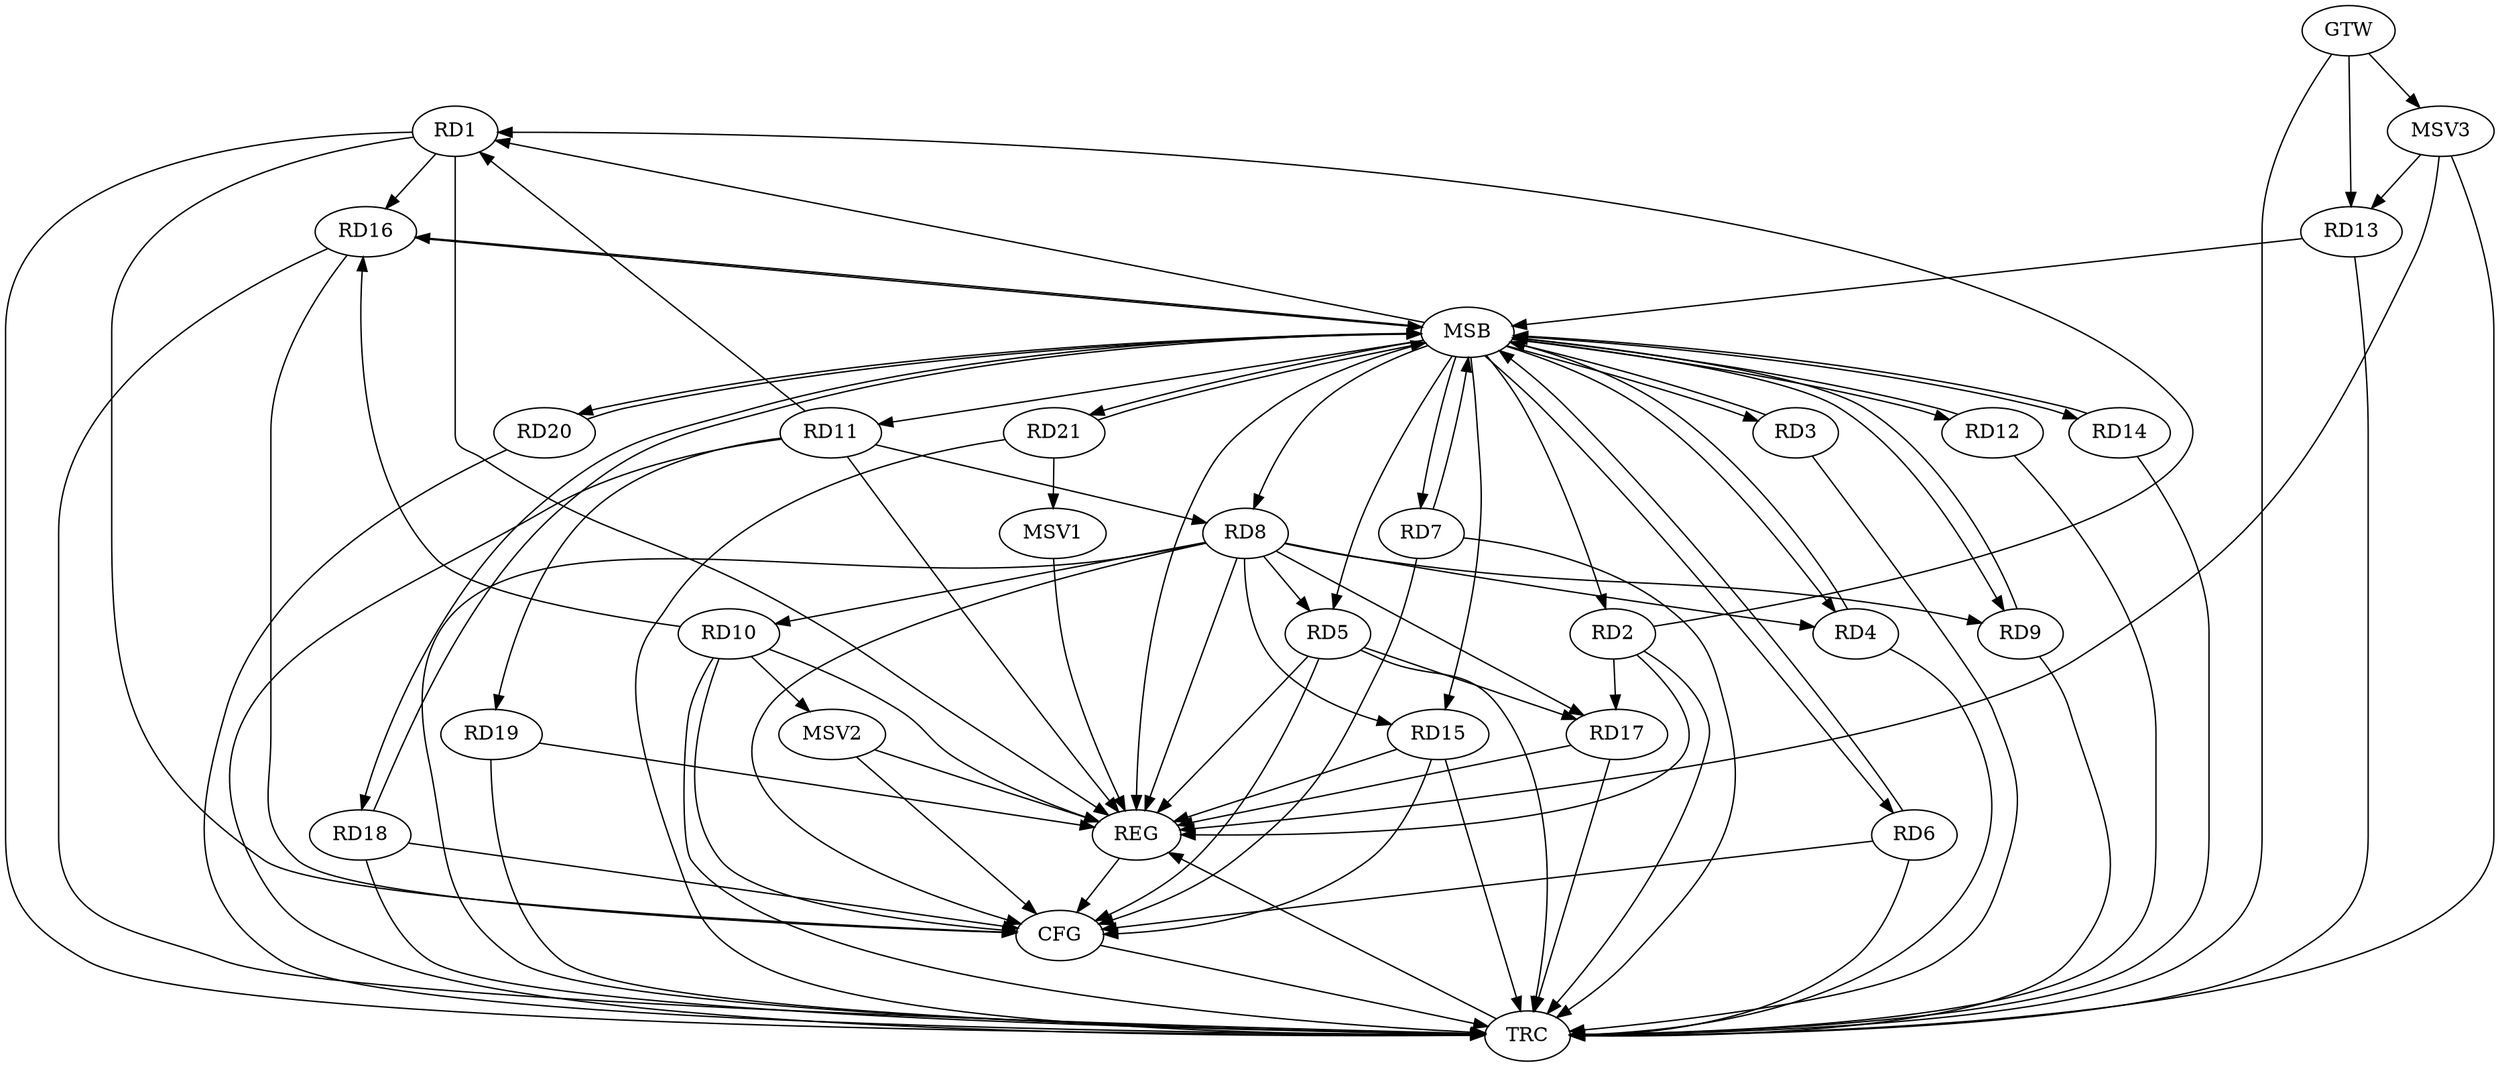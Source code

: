 strict digraph G {
  RD1 [ label="RD1" ];
  RD2 [ label="RD2" ];
  RD3 [ label="RD3" ];
  RD4 [ label="RD4" ];
  RD5 [ label="RD5" ];
  RD6 [ label="RD6" ];
  RD7 [ label="RD7" ];
  RD8 [ label="RD8" ];
  RD9 [ label="RD9" ];
  RD10 [ label="RD10" ];
  RD11 [ label="RD11" ];
  RD12 [ label="RD12" ];
  RD13 [ label="RD13" ];
  RD14 [ label="RD14" ];
  RD15 [ label="RD15" ];
  RD16 [ label="RD16" ];
  RD17 [ label="RD17" ];
  RD18 [ label="RD18" ];
  RD19 [ label="RD19" ];
  RD20 [ label="RD20" ];
  RD21 [ label="RD21" ];
  GTW [ label="GTW" ];
  REG [ label="REG" ];
  MSB [ label="MSB" ];
  CFG [ label="CFG" ];
  TRC [ label="TRC" ];
  MSV1 [ label="MSV1" ];
  MSV2 [ label="MSV2" ];
  MSV3 [ label="MSV3" ];
  RD2 -> RD1;
  RD11 -> RD1;
  RD1 -> RD16;
  RD2 -> RD17;
  RD8 -> RD4;
  RD5 -> RD17;
  RD8 -> RD10;
  RD11 -> RD8;
  RD8 -> RD15;
  RD8 -> RD17;
  RD10 -> RD16;
  RD11 -> RD19;
  GTW -> RD13;
  RD1 -> REG;
  RD2 -> REG;
  RD5 -> REG;
  RD8 -> REG;
  RD10 -> REG;
  RD11 -> REG;
  RD15 -> REG;
  RD17 -> REG;
  RD19 -> REG;
  RD3 -> MSB;
  MSB -> RD4;
  MSB -> RD20;
  MSB -> REG;
  RD4 -> MSB;
  MSB -> RD11;
  MSB -> RD12;
  MSB -> RD15;
  RD6 -> MSB;
  MSB -> RD1;
  MSB -> RD21;
  RD7 -> MSB;
  MSB -> RD14;
  RD9 -> MSB;
  MSB -> RD2;
  MSB -> RD6;
  MSB -> RD16;
  MSB -> RD18;
  RD12 -> MSB;
  MSB -> RD9;
  RD13 -> MSB;
  MSB -> RD8;
  RD14 -> MSB;
  MSB -> RD5;
  RD16 -> MSB;
  RD18 -> MSB;
  RD20 -> MSB;
  MSB -> RD7;
  RD21 -> MSB;
  MSB -> RD3;
  RD10 -> CFG;
  RD16 -> CFG;
  RD7 -> CFG;
  RD18 -> CFG;
  RD15 -> CFG;
  RD5 -> CFG;
  RD1 -> CFG;
  RD8 -> CFG;
  RD6 -> CFG;
  REG -> CFG;
  RD1 -> TRC;
  RD2 -> TRC;
  RD3 -> TRC;
  RD4 -> TRC;
  RD5 -> TRC;
  RD6 -> TRC;
  RD7 -> TRC;
  RD8 -> TRC;
  RD9 -> TRC;
  RD10 -> TRC;
  RD11 -> TRC;
  RD12 -> TRC;
  RD13 -> TRC;
  RD14 -> TRC;
  RD15 -> TRC;
  RD16 -> TRC;
  RD17 -> TRC;
  RD18 -> TRC;
  RD19 -> TRC;
  RD20 -> TRC;
  RD21 -> TRC;
  GTW -> TRC;
  CFG -> TRC;
  TRC -> REG;
  RD8 -> RD5;
  RD8 -> RD9;
  RD21 -> MSV1;
  MSV1 -> REG;
  RD10 -> MSV2;
  MSV2 -> REG;
  MSV2 -> CFG;
  MSV3 -> RD13;
  GTW -> MSV3;
  MSV3 -> REG;
  MSV3 -> TRC;
}
